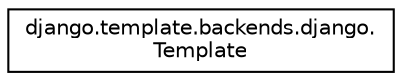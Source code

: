 digraph "Graphical Class Hierarchy"
{
 // LATEX_PDF_SIZE
  edge [fontname="Helvetica",fontsize="10",labelfontname="Helvetica",labelfontsize="10"];
  node [fontname="Helvetica",fontsize="10",shape=record];
  rankdir="LR";
  Node0 [label="django.template.backends.django.\lTemplate",height=0.2,width=0.4,color="black", fillcolor="white", style="filled",URL="$classdjango_1_1template_1_1backends_1_1django_1_1_template.html",tooltip=" "];
}

